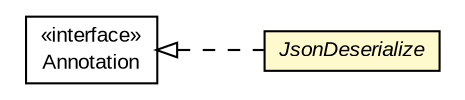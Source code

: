 #!/usr/local/bin/dot
#
# Class diagram 
# Generated by UMLGraph version R5_6-24-gf6e263 (http://www.umlgraph.org/)
#

digraph G {
	edge [fontname="arial",fontsize=10,labelfontname="arial",labelfontsize=10];
	node [fontname="arial",fontsize=10,shape=plaintext];
	nodesep=0.25;
	ranksep=0.5;
	rankdir=LR;
	// org.turbogwt.net.http.client.serialization.JsonDeserialize
	c1393 [label=<<table title="org.turbogwt.net.http.client.serialization.JsonDeserialize" border="0" cellborder="1" cellspacing="0" cellpadding="2" port="p" bgcolor="lemonChiffon" href="./JsonDeserialize.html">
		<tr><td><table border="0" cellspacing="0" cellpadding="1">
<tr><td align="center" balign="center"><font face="arial italic"> JsonDeserialize </font></td></tr>
		</table></td></tr>
		</table>>, URL="./JsonDeserialize.html", fontname="arial", fontcolor="black", fontsize=10.0];
	//org.turbogwt.net.http.client.serialization.JsonDeserialize implements java.lang.annotation.Annotation
	c1398:p -> c1393:p [dir=back,arrowtail=empty,style=dashed];
	// java.lang.annotation.Annotation
	c1398 [label=<<table title="java.lang.annotation.Annotation" border="0" cellborder="1" cellspacing="0" cellpadding="2" port="p" href="http://download.oracle.com/javase/7/docs/api/java/lang/annotation/Annotation.html">
		<tr><td><table border="0" cellspacing="0" cellpadding="1">
<tr><td align="center" balign="center"> &#171;interface&#187; </td></tr>
<tr><td align="center" balign="center"> Annotation </td></tr>
		</table></td></tr>
		</table>>, URL="http://download.oracle.com/javase/7/docs/api/java/lang/annotation/Annotation.html", fontname="arial", fontcolor="black", fontsize=10.0];
}

